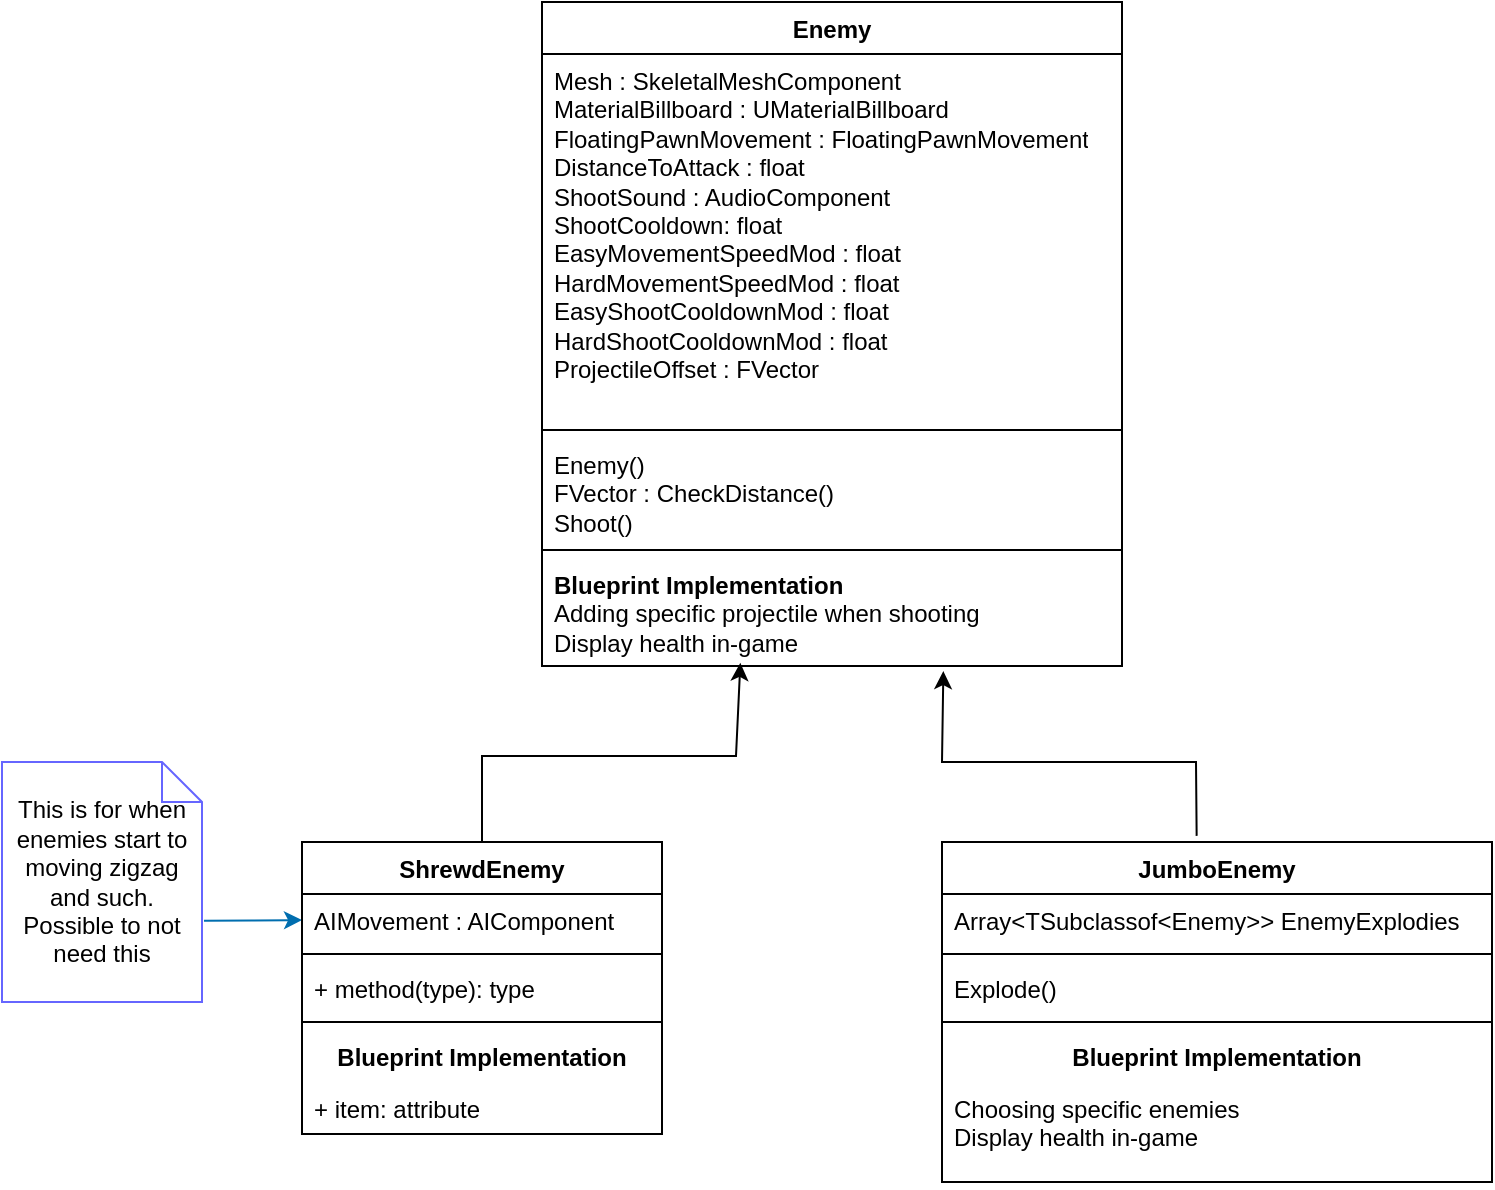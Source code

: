 <mxfile version="23.1.5" type="device" pages="2">
  <diagram name="Page-1" id="PS5FcuCCRQdjIPnMhnz5">
    <mxGraphModel dx="1434" dy="844" grid="1" gridSize="10" guides="1" tooltips="1" connect="1" arrows="1" fold="1" page="1" pageScale="1" pageWidth="850" pageHeight="1100" background="none" math="0" shadow="0">
      <root>
        <mxCell id="0" />
        <mxCell id="1" parent="0" />
        <mxCell id="qM2n1rvVrIUxcwQESOil-1" value="Enemy" style="swimlane;fontStyle=1;align=center;verticalAlign=top;childLayout=stackLayout;horizontal=1;startSize=26;horizontalStack=0;resizeParent=1;resizeParentMax=0;resizeLast=0;collapsible=1;marginBottom=0;whiteSpace=wrap;html=1;" parent="1" vertex="1">
          <mxGeometry x="280" y="20" width="290" height="332" as="geometry" />
        </mxCell>
        <mxCell id="qM2n1rvVrIUxcwQESOil-2" value="Mesh : SkeletalMeshComponent&lt;br&gt;MaterialBillboard : UMaterialBillboard&lt;br&gt;FloatingPawnMovement : FloatingPawnMovement&lt;br&gt;DistanceToAttack : float&lt;br&gt;ShootSound : AudioComponent&lt;br&gt;ShootCooldown: float&lt;br&gt;EasyMovementSpeedMod : float&lt;br&gt;HardMovementSpeedMod : float&lt;br&gt;EasyShootCooldownMod : float&lt;br&gt;HardShootCooldownMod : float&lt;br&gt;ProjectileOffset : FVector" style="text;strokeColor=none;fillColor=none;align=left;verticalAlign=top;spacingLeft=4;spacingRight=4;overflow=hidden;rotatable=0;points=[[0,0.5],[1,0.5]];portConstraint=eastwest;whiteSpace=wrap;html=1;" parent="qM2n1rvVrIUxcwQESOil-1" vertex="1">
          <mxGeometry y="26" width="290" height="184" as="geometry" />
        </mxCell>
        <mxCell id="qM2n1rvVrIUxcwQESOil-3" value="" style="line;strokeWidth=1;fillColor=none;align=left;verticalAlign=middle;spacingTop=-1;spacingLeft=3;spacingRight=3;rotatable=0;labelPosition=right;points=[];portConstraint=eastwest;strokeColor=inherit;" parent="qM2n1rvVrIUxcwQESOil-1" vertex="1">
          <mxGeometry y="210" width="290" height="8" as="geometry" />
        </mxCell>
        <mxCell id="qM2n1rvVrIUxcwQESOil-4" value="Enemy()&lt;br&gt;FVector : CheckDistance()&lt;br&gt;Shoot()" style="text;strokeColor=none;fillColor=none;align=left;verticalAlign=top;spacingLeft=4;spacingRight=4;overflow=hidden;rotatable=0;points=[[0,0.5],[1,0.5]];portConstraint=eastwest;whiteSpace=wrap;html=1;" parent="qM2n1rvVrIUxcwQESOil-1" vertex="1">
          <mxGeometry y="218" width="290" height="52" as="geometry" />
        </mxCell>
        <mxCell id="qM2n1rvVrIUxcwQESOil-5" value="" style="line;strokeWidth=1;fillColor=none;align=left;verticalAlign=middle;spacingTop=-1;spacingLeft=3;spacingRight=3;rotatable=0;labelPosition=right;points=[];portConstraint=eastwest;strokeColor=inherit;" parent="qM2n1rvVrIUxcwQESOil-1" vertex="1">
          <mxGeometry y="270" width="290" height="8" as="geometry" />
        </mxCell>
        <mxCell id="qM2n1rvVrIUxcwQESOil-6" value="&lt;b&gt;Blueprint Implementation&lt;/b&gt;&lt;br&gt;Adding specific projectile when shooting&lt;br&gt;Display health in-game" style="text;strokeColor=none;fillColor=none;align=left;verticalAlign=top;spacingLeft=4;spacingRight=4;overflow=hidden;rotatable=0;points=[[0,0.5],[1,0.5]];portConstraint=eastwest;whiteSpace=wrap;html=1;" parent="qM2n1rvVrIUxcwQESOil-1" vertex="1">
          <mxGeometry y="278" width="290" height="54" as="geometry" />
        </mxCell>
        <mxCell id="qM2n1rvVrIUxcwQESOil-7" value="This is for when enemies start to moving zigzag and such.&lt;br&gt;Possible to not need this" style="shape=note;size=20;whiteSpace=wrap;html=1;fillColor=default;strokeColor=#6666FF;" parent="1" vertex="1">
          <mxGeometry x="10" y="400" width="100" height="120" as="geometry" />
        </mxCell>
        <mxCell id="qM2n1rvVrIUxcwQESOil-8" style="edgeStyle=orthogonalEdgeStyle;rounded=0;orthogonalLoop=1;jettySize=auto;html=1;entryX=0;entryY=0.5;entryDx=0;entryDy=0;fillColor=#1ba1e2;strokeColor=#006EAF;exitX=1.01;exitY=0.661;exitDx=0;exitDy=0;exitPerimeter=0;" parent="1" source="qM2n1rvVrIUxcwQESOil-7" target="lbBlCqkWeLAsG8p1A9Cl-11" edge="1">
          <mxGeometry relative="1" as="geometry">
            <mxPoint x="180" y="87" as="sourcePoint" />
            <mxPoint x="221" y="40" as="targetPoint" />
          </mxGeometry>
        </mxCell>
        <mxCell id="lbBlCqkWeLAsG8p1A9Cl-1" value="" style="endArrow=classic;html=1;rounded=0;entryX=0.692;entryY=1.047;entryDx=0;entryDy=0;entryPerimeter=0;exitX=0.463;exitY=-0.018;exitDx=0;exitDy=0;exitPerimeter=0;" parent="1" source="lbBlCqkWeLAsG8p1A9Cl-2" target="qM2n1rvVrIUxcwQESOil-6" edge="1">
          <mxGeometry width="50" height="50" relative="1" as="geometry">
            <mxPoint x="412" y="410" as="sourcePoint" />
            <mxPoint x="440" y="400" as="targetPoint" />
            <Array as="points">
              <mxPoint x="607" y="400" />
              <mxPoint x="480" y="400" />
            </Array>
          </mxGeometry>
        </mxCell>
        <mxCell id="lbBlCqkWeLAsG8p1A9Cl-2" value="JumboEnemy" style="swimlane;fontStyle=1;align=center;verticalAlign=top;childLayout=stackLayout;horizontal=1;startSize=26;horizontalStack=0;resizeParent=1;resizeParentMax=0;resizeLast=0;collapsible=1;marginBottom=0;whiteSpace=wrap;html=1;" parent="1" vertex="1">
          <mxGeometry x="480" y="440" width="275" height="170" as="geometry" />
        </mxCell>
        <mxCell id="lbBlCqkWeLAsG8p1A9Cl-3" value="Array&amp;lt;TSubclassof&amp;lt;Enemy&amp;gt;&amp;gt; EnemyExplodies" style="text;strokeColor=none;fillColor=none;align=left;verticalAlign=top;spacingLeft=4;spacingRight=4;overflow=hidden;rotatable=0;points=[[0,0.5],[1,0.5]];portConstraint=eastwest;whiteSpace=wrap;html=1;" parent="lbBlCqkWeLAsG8p1A9Cl-2" vertex="1">
          <mxGeometry y="26" width="275" height="26" as="geometry" />
        </mxCell>
        <mxCell id="lbBlCqkWeLAsG8p1A9Cl-4" value="" style="line;strokeWidth=1;fillColor=none;align=left;verticalAlign=middle;spacingTop=-1;spacingLeft=3;spacingRight=3;rotatable=0;labelPosition=right;points=[];portConstraint=eastwest;strokeColor=inherit;" parent="lbBlCqkWeLAsG8p1A9Cl-2" vertex="1">
          <mxGeometry y="52" width="275" height="8" as="geometry" />
        </mxCell>
        <mxCell id="lbBlCqkWeLAsG8p1A9Cl-5" value="Explode()" style="text;strokeColor=none;fillColor=none;align=left;verticalAlign=top;spacingLeft=4;spacingRight=4;overflow=hidden;rotatable=0;points=[[0,0.5],[1,0.5]];portConstraint=eastwest;whiteSpace=wrap;html=1;" parent="lbBlCqkWeLAsG8p1A9Cl-2" vertex="1">
          <mxGeometry y="60" width="275" height="26" as="geometry" />
        </mxCell>
        <mxCell id="lbBlCqkWeLAsG8p1A9Cl-6" value="" style="line;strokeWidth=1;fillColor=none;align=left;verticalAlign=middle;spacingTop=-1;spacingLeft=3;spacingRight=3;rotatable=0;labelPosition=right;points=[];portConstraint=eastwest;strokeColor=inherit;" parent="lbBlCqkWeLAsG8p1A9Cl-2" vertex="1">
          <mxGeometry y="86" width="275" height="8" as="geometry" />
        </mxCell>
        <mxCell id="lbBlCqkWeLAsG8p1A9Cl-7" value="&lt;b&gt;Blueprint Implementation&lt;/b&gt;" style="text;strokeColor=none;fillColor=none;align=center;verticalAlign=top;spacingLeft=4;spacingRight=4;overflow=hidden;rotatable=0;points=[[0,0.5],[1,0.5]];portConstraint=eastwest;whiteSpace=wrap;html=1;" parent="lbBlCqkWeLAsG8p1A9Cl-2" vertex="1">
          <mxGeometry y="94" width="275" height="26" as="geometry" />
        </mxCell>
        <mxCell id="lbBlCqkWeLAsG8p1A9Cl-8" value="Choosing specific enemies&lt;br&gt;Display health in-game" style="text;strokeColor=none;fillColor=none;align=left;verticalAlign=top;spacingLeft=4;spacingRight=4;overflow=hidden;rotatable=0;points=[[0,0.5],[1,0.5]];portConstraint=eastwest;whiteSpace=wrap;html=1;" parent="lbBlCqkWeLAsG8p1A9Cl-2" vertex="1">
          <mxGeometry y="120" width="275" height="50" as="geometry" />
        </mxCell>
        <mxCell id="lbBlCqkWeLAsG8p1A9Cl-9" value="" style="endArrow=classic;html=1;rounded=0;entryX=0.342;entryY=0.971;entryDx=0;entryDy=0;entryPerimeter=0;exitX=0.5;exitY=0;exitDx=0;exitDy=0;" parent="1" source="lbBlCqkWeLAsG8p1A9Cl-10" target="qM2n1rvVrIUxcwQESOil-6" edge="1">
          <mxGeometry width="50" height="50" relative="1" as="geometry">
            <mxPoint x="250" y="434" as="sourcePoint" />
            <mxPoint x="376" y="352" as="targetPoint" />
            <Array as="points">
              <mxPoint x="250" y="397" />
              <mxPoint x="377" y="397" />
            </Array>
          </mxGeometry>
        </mxCell>
        <mxCell id="lbBlCqkWeLAsG8p1A9Cl-10" value="ShrewdEnemy" style="swimlane;fontStyle=1;align=center;verticalAlign=top;childLayout=stackLayout;horizontal=1;startSize=26;horizontalStack=0;resizeParent=1;resizeParentMax=0;resizeLast=0;collapsible=1;marginBottom=0;whiteSpace=wrap;html=1;" parent="1" vertex="1">
          <mxGeometry x="160" y="440" width="180" height="146" as="geometry" />
        </mxCell>
        <mxCell id="lbBlCqkWeLAsG8p1A9Cl-11" value="AIMovement : AIComponent" style="text;strokeColor=none;fillColor=none;align=left;verticalAlign=top;spacingLeft=4;spacingRight=4;overflow=hidden;rotatable=0;points=[[0,0.5],[1,0.5]];portConstraint=eastwest;whiteSpace=wrap;html=1;" parent="lbBlCqkWeLAsG8p1A9Cl-10" vertex="1">
          <mxGeometry y="26" width="180" height="26" as="geometry" />
        </mxCell>
        <mxCell id="lbBlCqkWeLAsG8p1A9Cl-12" value="" style="line;strokeWidth=1;fillColor=none;align=left;verticalAlign=middle;spacingTop=-1;spacingLeft=3;spacingRight=3;rotatable=0;labelPosition=right;points=[];portConstraint=eastwest;strokeColor=inherit;" parent="lbBlCqkWeLAsG8p1A9Cl-10" vertex="1">
          <mxGeometry y="52" width="180" height="8" as="geometry" />
        </mxCell>
        <mxCell id="lbBlCqkWeLAsG8p1A9Cl-13" value="+ method(type): type" style="text;strokeColor=none;fillColor=none;align=left;verticalAlign=top;spacingLeft=4;spacingRight=4;overflow=hidden;rotatable=0;points=[[0,0.5],[1,0.5]];portConstraint=eastwest;whiteSpace=wrap;html=1;" parent="lbBlCqkWeLAsG8p1A9Cl-10" vertex="1">
          <mxGeometry y="60" width="180" height="26" as="geometry" />
        </mxCell>
        <mxCell id="lbBlCqkWeLAsG8p1A9Cl-14" value="" style="line;strokeWidth=1;fillColor=none;align=left;verticalAlign=middle;spacingTop=-1;spacingLeft=3;spacingRight=3;rotatable=0;labelPosition=right;points=[];portConstraint=eastwest;strokeColor=inherit;" parent="lbBlCqkWeLAsG8p1A9Cl-10" vertex="1">
          <mxGeometry y="86" width="180" height="8" as="geometry" />
        </mxCell>
        <mxCell id="lbBlCqkWeLAsG8p1A9Cl-15" value="&lt;b&gt;Blueprint Implementation&lt;/b&gt;" style="text;strokeColor=none;fillColor=none;align=center;verticalAlign=top;spacingLeft=4;spacingRight=4;overflow=hidden;rotatable=0;points=[[0,0.5],[1,0.5]];portConstraint=eastwest;whiteSpace=wrap;html=1;" parent="lbBlCqkWeLAsG8p1A9Cl-10" vertex="1">
          <mxGeometry y="94" width="180" height="26" as="geometry" />
        </mxCell>
        <mxCell id="lbBlCqkWeLAsG8p1A9Cl-16" value="+ item: attribute" style="text;strokeColor=none;fillColor=none;align=left;verticalAlign=top;spacingLeft=4;spacingRight=4;overflow=hidden;rotatable=0;points=[[0,0.5],[1,0.5]];portConstraint=eastwest;whiteSpace=wrap;html=1;" parent="lbBlCqkWeLAsG8p1A9Cl-10" vertex="1">
          <mxGeometry y="120" width="180" height="26" as="geometry" />
        </mxCell>
      </root>
    </mxGraphModel>
  </diagram>
  <diagram id="GJFTgqBWEPmZI-QmH2Th" name="Enemy vs. Placeable">
    <mxGraphModel dx="989" dy="582" grid="1" gridSize="10" guides="1" tooltips="1" connect="1" arrows="1" fold="1" page="1" pageScale="1" pageWidth="850" pageHeight="1100" math="0" shadow="0">
      <root>
        <mxCell id="0" />
        <mxCell id="1" parent="0" />
        <mxCell id="mFlHdNjWhYkfVxKc4Pr0-1" value="Enemy" style="ellipse;whiteSpace=wrap;html=1;aspect=fixed;fillColor=#a20025;fontColor=#ffffff;strokeColor=#6F0000;" parent="1" vertex="1">
          <mxGeometry x="385" y="50" width="80" height="80" as="geometry" />
        </mxCell>
        <mxCell id="mFlHdNjWhYkfVxKc4Pr0-2" value="Placeable" style="whiteSpace=wrap;html=1;aspect=fixed;fillColor=#0050ef;fontColor=#ffffff;strokeColor=#001DBC;" parent="1" vertex="1">
          <mxGeometry x="385" y="310" width="80" height="80" as="geometry" />
        </mxCell>
        <mxCell id="mFlHdNjWhYkfVxKc4Pr0-4" value="" style="rounded=0;whiteSpace=wrap;html=1;fillColor=none;strokeColor=#00FF00;" parent="1" vertex="1">
          <mxGeometry x="383" y="50" width="85" height="240" as="geometry" />
        </mxCell>
        <mxCell id="mFlHdNjWhYkfVxKc4Pr0-5" value="Line of sight (Rectangular box)" style="text;html=1;align=center;verticalAlign=middle;whiteSpace=wrap;rounded=0;" parent="1" vertex="1">
          <mxGeometry x="500" y="170" width="110" height="50" as="geometry" />
        </mxCell>
        <mxCell id="6Ngfiv1e_8_Vj-OPMkt7-1" value="Will be the size of the enemy" style="shape=note;size=20;whiteSpace=wrap;html=1;strokeColor=#3333FF;" vertex="1" parent="1">
          <mxGeometry x="505" y="230" width="100" height="100" as="geometry" />
        </mxCell>
      </root>
    </mxGraphModel>
  </diagram>
</mxfile>
